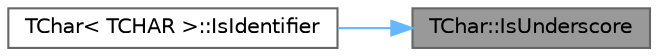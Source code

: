 digraph "TChar::IsUnderscore"
{
 // INTERACTIVE_SVG=YES
 // LATEX_PDF_SIZE
  bgcolor="transparent";
  edge [fontname=Helvetica,fontsize=10,labelfontname=Helvetica,labelfontsize=10];
  node [fontname=Helvetica,fontsize=10,shape=box,height=0.2,width=0.4];
  rankdir="RL";
  Node1 [id="Node000001",label="TChar::IsUnderscore",height=0.2,width=0.4,color="gray40", fillcolor="grey60", style="filled", fontcolor="black",tooltip=" "];
  Node1 -> Node2 [id="edge1_Node000001_Node000002",dir="back",color="steelblue1",style="solid",tooltip=" "];
  Node2 [id="Node000002",label="TChar\< TCHAR \>::IsIdentifier",height=0.2,width=0.4,color="grey40", fillcolor="white", style="filled",URL="$d2/d80/structTChar.html#a852f2b058d19986da868ba6bf9df02e2",tooltip=" "];
}

